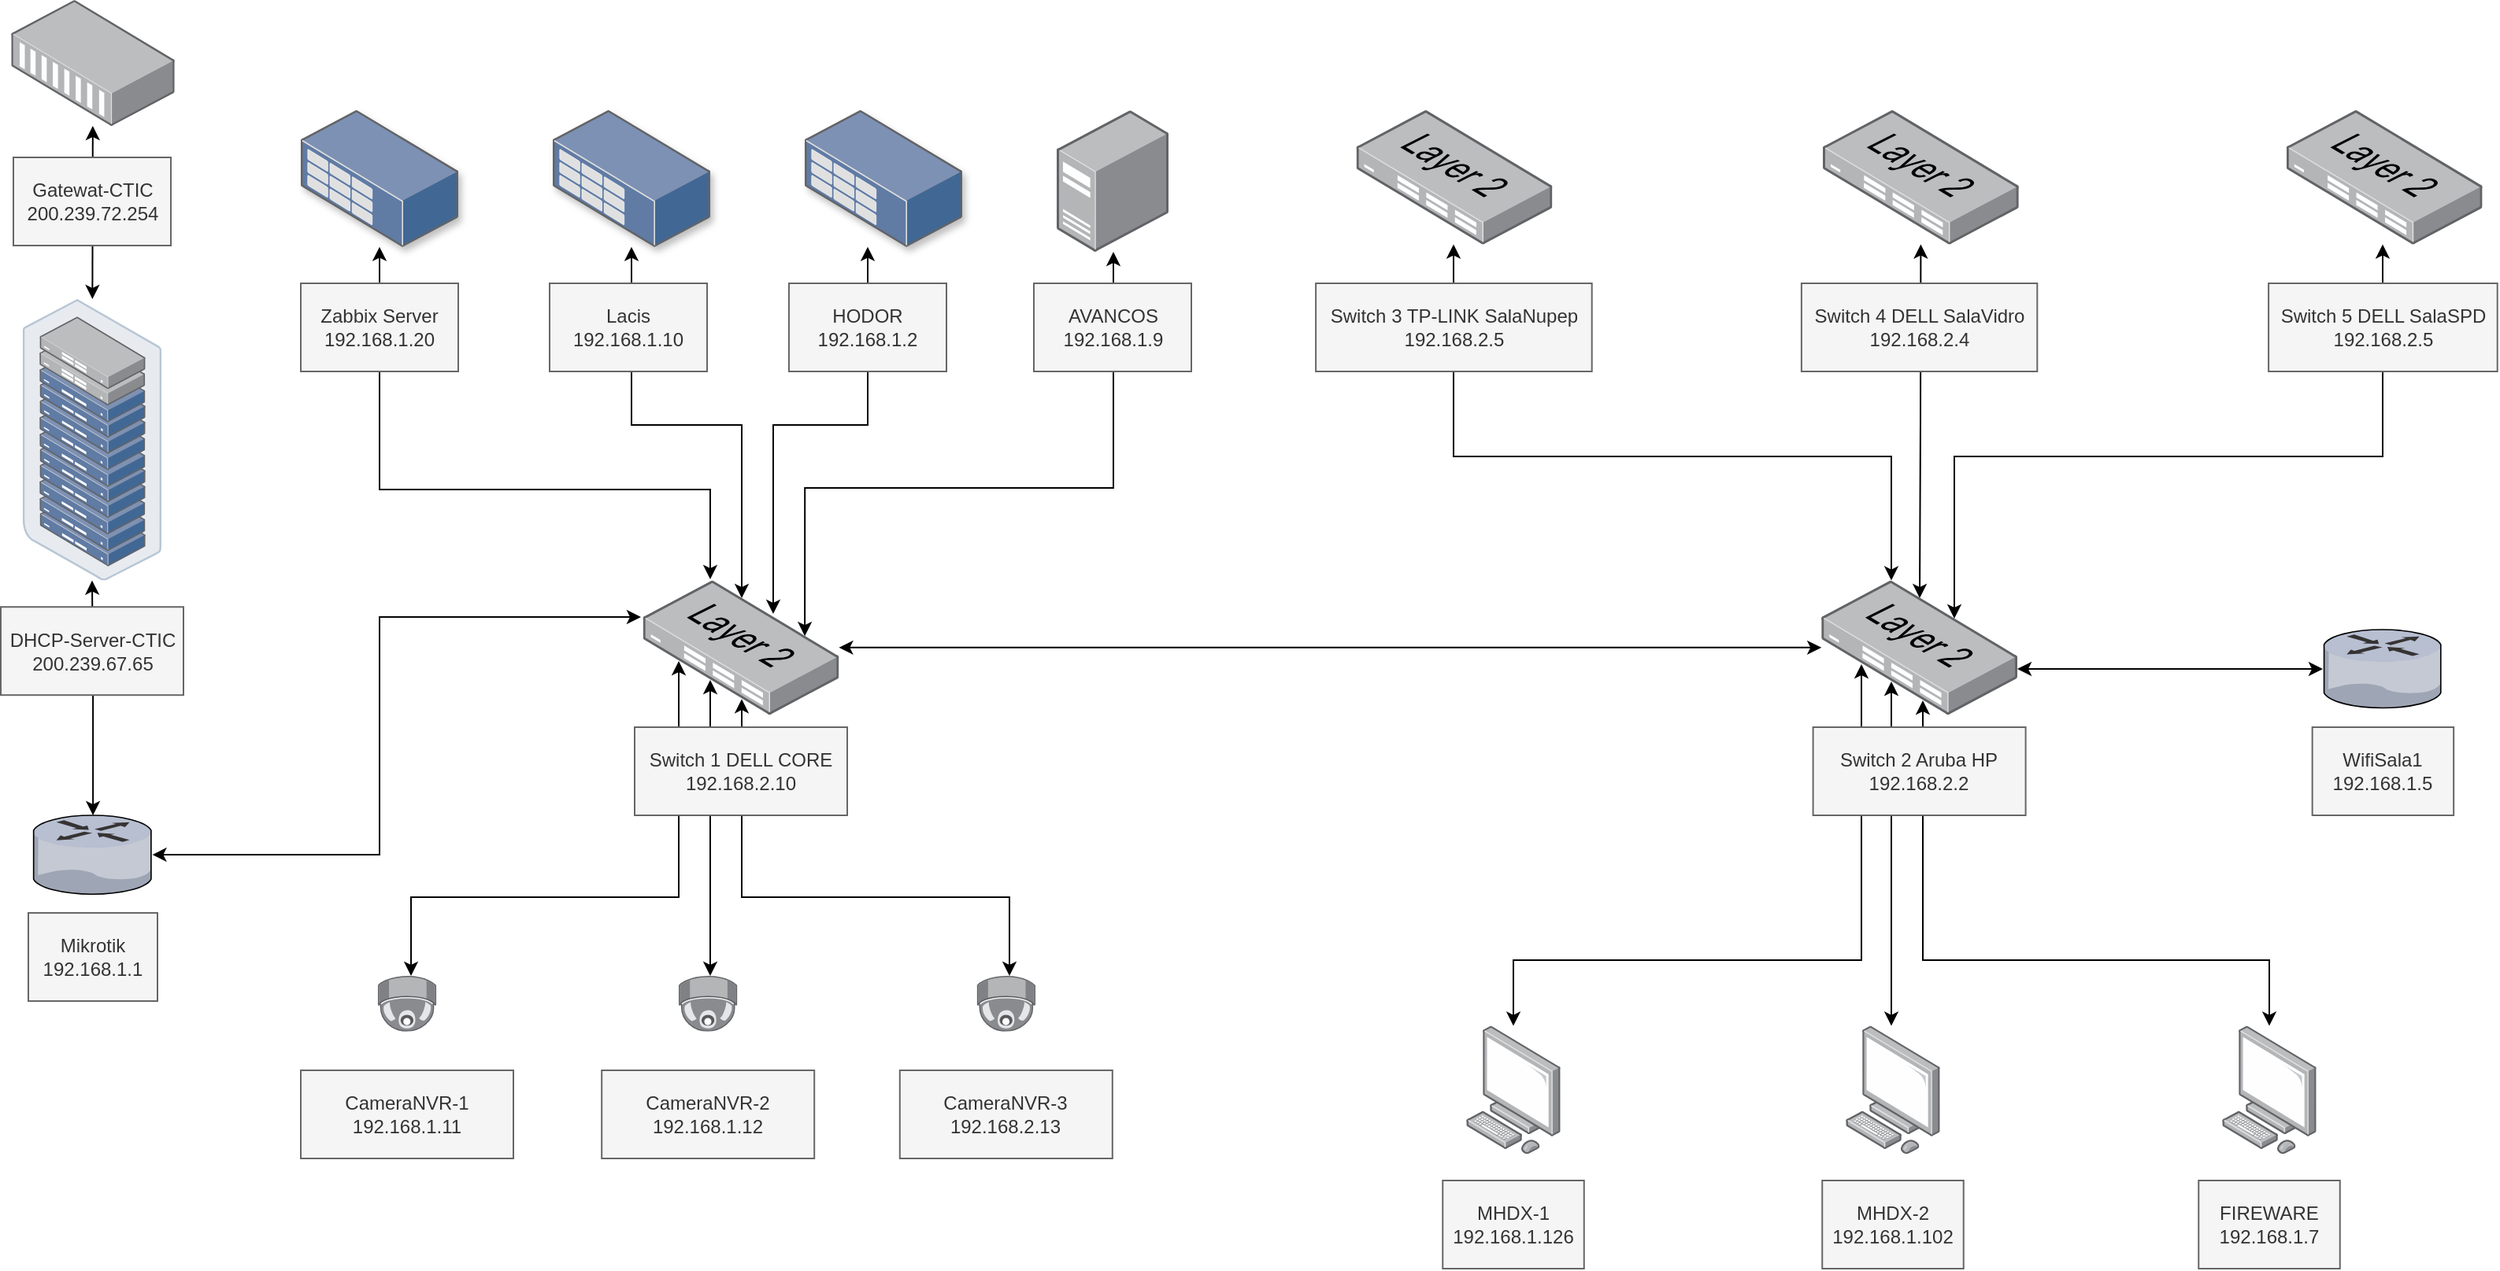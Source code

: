 <mxfile version="25.0.3">
  <diagram name="Página-1" id="fRqt6okrb9mPD8N35kbr">
    <mxGraphModel dx="751" dy="775" grid="1" gridSize="10" guides="1" tooltips="1" connect="1" arrows="1" fold="1" page="1" pageScale="1" pageWidth="827" pageHeight="1169" math="0" shadow="0">
      <root>
        <mxCell id="0" />
        <mxCell id="1" parent="0" />
        <mxCell id="uwY7hrbQD1UbHg95WHhm-1" style="edgeStyle=orthogonalEdgeStyle;rounded=0;orthogonalLoop=1;jettySize=auto;html=1;startArrow=classic;startFill=1;" parent="1" source="uwY7hrbQD1UbHg95WHhm-23" target="uwY7hrbQD1UbHg95WHhm-13" edge="1">
          <mxGeometry relative="1" as="geometry">
            <mxPoint x="97.007" y="546.674" as="sourcePoint" />
            <mxPoint x="249.5" y="450" as="targetPoint" />
          </mxGeometry>
        </mxCell>
        <mxCell id="uwY7hrbQD1UbHg95WHhm-2" style="rounded=0;orthogonalLoop=1;jettySize=auto;html=1;startArrow=classic;startFill=1;" parent="1" source="uwY7hrbQD1UbHg95WHhm-13" target="uwY7hrbQD1UbHg95WHhm-11" edge="1">
          <mxGeometry relative="1" as="geometry">
            <mxPoint x="97.5" y="220" as="sourcePoint" />
            <mxPoint x="130" y="130" as="targetPoint" />
          </mxGeometry>
        </mxCell>
        <mxCell id="uwY7hrbQD1UbHg95WHhm-3" value="&lt;div&gt;Gatewat-CTIC&lt;/div&gt;200.239.72.254" style="text;html=1;align=center;verticalAlign=middle;whiteSpace=wrap;rounded=0;fillColor=#f5f5f5;fontColor=#333333;strokeColor=#666666;fillStyle=solid;shadow=0;" parent="1" vertex="1">
          <mxGeometry x="47.5" y="130" width="100" height="56" as="geometry" />
        </mxCell>
        <mxCell id="uwY7hrbQD1UbHg95WHhm-4" value="&lt;div&gt;DHCP-Server-CTIC&lt;br&gt;&lt;/div&gt;200.239.67.65" style="text;html=1;align=center;verticalAlign=middle;whiteSpace=wrap;rounded=0;fillColor=#f5f5f5;fontColor=#333333;strokeColor=#666666;fillStyle=solid;shadow=0;" parent="1" vertex="1">
          <mxGeometry x="39.5" y="415.6" width="116" height="56" as="geometry" />
        </mxCell>
        <mxCell id="uwY7hrbQD1UbHg95WHhm-5" value="&lt;div&gt;Mikrotik&lt;/div&gt;&lt;div&gt;192.168.1.1&lt;/div&gt;" style="text;html=1;align=center;verticalAlign=middle;whiteSpace=wrap;rounded=0;fillColor=#f5f5f5;fontColor=#333333;strokeColor=#666666;fillStyle=solid;shadow=0;" parent="1" vertex="1">
          <mxGeometry x="57" y="610" width="82" height="56" as="geometry" />
        </mxCell>
        <mxCell id="uwY7hrbQD1UbHg95WHhm-6" style="edgeStyle=orthogonalEdgeStyle;rounded=0;orthogonalLoop=1;jettySize=auto;html=1;startArrow=classic;startFill=1;" parent="1" target="uwY7hrbQD1UbHg95WHhm-12" edge="1">
          <mxGeometry relative="1" as="geometry">
            <mxPoint x="240" y="360" as="targetPoint" />
            <mxPoint x="490" y="398" as="sourcePoint" />
            <Array as="points">
              <mxPoint x="490" y="341" />
              <mxPoint x="280" y="341" />
            </Array>
          </mxGeometry>
        </mxCell>
        <mxCell id="uwY7hrbQD1UbHg95WHhm-7" style="edgeStyle=orthogonalEdgeStyle;rounded=0;orthogonalLoop=1;jettySize=auto;html=1;startArrow=classic;startFill=1;endSize=6;startSize=6;sourcePerimeterSpacing=0;" parent="1" target="uwY7hrbQD1UbHg95WHhm-15" edge="1">
          <mxGeometry relative="1" as="geometry">
            <mxPoint x="510" y="410" as="sourcePoint" />
            <Array as="points">
              <mxPoint x="510" y="300" />
              <mxPoint x="440" y="300" />
            </Array>
          </mxGeometry>
        </mxCell>
        <mxCell id="uwY7hrbQD1UbHg95WHhm-8" style="edgeStyle=orthogonalEdgeStyle;rounded=0;orthogonalLoop=1;jettySize=auto;html=1;startArrow=classic;startFill=1;" parent="1" target="uwY7hrbQD1UbHg95WHhm-16" edge="1">
          <mxGeometry relative="1" as="geometry">
            <mxPoint x="530" y="420" as="sourcePoint" />
            <Array as="points">
              <mxPoint x="530" y="300" />
              <mxPoint x="590" y="300" />
            </Array>
          </mxGeometry>
        </mxCell>
        <mxCell id="uwY7hrbQD1UbHg95WHhm-9" style="edgeStyle=orthogonalEdgeStyle;rounded=0;orthogonalLoop=1;jettySize=auto;html=1;startArrow=classic;startFill=1;exitX=0.826;exitY=0.414;exitDx=0;exitDy=0;exitPerimeter=0;" parent="1" source="uwY7hrbQD1UbHg95WHhm-22" target="uwY7hrbQD1UbHg95WHhm-17" edge="1">
          <mxGeometry relative="1" as="geometry">
            <mxPoint x="550" y="380" as="sourcePoint" />
            <mxPoint x="730" y="290" as="targetPoint" />
            <Array as="points">
              <mxPoint x="550" y="340" />
              <mxPoint x="746" y="340" />
            </Array>
          </mxGeometry>
        </mxCell>
        <mxCell id="uwY7hrbQD1UbHg95WHhm-10" style="edgeStyle=orthogonalEdgeStyle;rounded=0;orthogonalLoop=1;jettySize=auto;html=1;startArrow=classic;startFill=1;" parent="1" source="uwY7hrbQD1UbHg95WHhm-23" edge="1">
          <mxGeometry relative="1" as="geometry">
            <mxPoint x="170" y="570" as="sourcePoint" />
            <mxPoint x="446" y="422" as="targetPoint" />
            <Array as="points">
              <mxPoint x="280" y="573" />
              <mxPoint x="280" y="422" />
            </Array>
          </mxGeometry>
        </mxCell>
        <mxCell id="uwY7hrbQD1UbHg95WHhm-11" value="" style="image;points=[];aspect=fixed;html=1;align=center;shadow=0;dashed=0;image=img/lib/allied_telesis/media_converters/Media_Converter_Modular.svg;imageBackground=none;imageBorder=none;" parent="1" vertex="1">
          <mxGeometry x="46.13" y="30" width="103.74" height="80" as="geometry" />
        </mxCell>
        <mxCell id="uwY7hrbQD1UbHg95WHhm-12" value="" style="image;points=[];aspect=fixed;html=1;align=center;shadow=1;dashed=0;image=img/lib/allied_telesis/storage/Datacenter_Server_Rack_Storage_Unit_Small.svg;imageBorder=none;imageBackground=none;" parent="1" vertex="1">
          <mxGeometry x="230" y="100" width="100" height="86.82" as="geometry" />
        </mxCell>
        <mxCell id="uwY7hrbQD1UbHg95WHhm-13" value="" style="image;points=[];aspect=fixed;html=1;align=center;shadow=0;dashed=0;image=img/lib/allied_telesis/storage/Datacenter_Server_Rack_ToR.svg;" parent="1" vertex="1">
          <mxGeometry x="53.4" y="220" width="88.2" height="178.8" as="geometry" />
        </mxCell>
        <mxCell id="uwY7hrbQD1UbHg95WHhm-14" value="&lt;div&gt;Zabbix Server&lt;br&gt;&lt;/div&gt;&lt;div&gt;192.168.1.20&lt;/div&gt;" style="text;html=1;align=center;verticalAlign=middle;whiteSpace=wrap;rounded=0;fillColor=#f5f5f5;fontColor=#333333;strokeColor=#666666;fillStyle=solid;shadow=0;" parent="1" vertex="1">
          <mxGeometry x="230" y="210.0" width="100" height="56" as="geometry" />
        </mxCell>
        <mxCell id="uwY7hrbQD1UbHg95WHhm-15" value="" style="image;points=[];aspect=fixed;html=1;align=center;shadow=1;dashed=0;image=img/lib/allied_telesis/storage/Datacenter_Server_Rack_Storage_Unit_Small.svg;" parent="1" vertex="1">
          <mxGeometry x="390" y="100" width="100" height="86.82" as="geometry" />
        </mxCell>
        <mxCell id="uwY7hrbQD1UbHg95WHhm-16" value="" style="image;points=[];aspect=fixed;html=1;align=center;shadow=1;dashed=0;image=img/lib/allied_telesis/storage/Datacenter_Server_Rack_Storage_Unit_Small.svg;" parent="1" vertex="1">
          <mxGeometry x="550" y="100" width="100" height="86.82" as="geometry" />
        </mxCell>
        <mxCell id="uwY7hrbQD1UbHg95WHhm-17" value="" style="image;points=[];aspect=fixed;html=1;align=center;shadow=0;dashed=0;image=img/lib/allied_telesis/computer_and_terminals/Server_Desktop.svg;imageBackground=none;" parent="1" vertex="1">
          <mxGeometry x="710" y="100" width="71" height="90" as="geometry" />
        </mxCell>
        <mxCell id="uwY7hrbQD1UbHg95WHhm-18" value="&lt;div&gt;Lacis&lt;br&gt;&lt;/div&gt;&lt;div&gt;192.168.1.10&lt;/div&gt;" style="text;html=1;align=center;verticalAlign=middle;whiteSpace=wrap;rounded=0;fillColor=#f5f5f5;fontColor=#333333;strokeColor=#666666;fillStyle=solid;shadow=0;" parent="1" vertex="1">
          <mxGeometry x="388" y="210.0" width="100" height="56" as="geometry" />
        </mxCell>
        <mxCell id="uwY7hrbQD1UbHg95WHhm-19" value="&lt;div&gt;HODOR&lt;br&gt;&lt;/div&gt;&lt;div&gt;192.168.1.2&lt;/div&gt;" style="text;html=1;align=center;verticalAlign=middle;whiteSpace=wrap;rounded=0;fillColor=#f5f5f5;fontColor=#333333;strokeColor=#666666;fillStyle=solid;shadow=0;" parent="1" vertex="1">
          <mxGeometry x="540" y="210.0" width="100" height="56" as="geometry" />
        </mxCell>
        <mxCell id="uwY7hrbQD1UbHg95WHhm-20" value="&lt;div&gt;AVANCOS&lt;/div&gt;&lt;div&gt;192.168.1.9&lt;br&gt;&lt;/div&gt;" style="text;html=1;align=center;verticalAlign=middle;whiteSpace=wrap;rounded=0;fillColor=#f5f5f5;fontColor=#333333;strokeColor=#666666;fillStyle=solid;shadow=0;" parent="1" vertex="1">
          <mxGeometry x="695.5" y="210" width="100" height="56" as="geometry" />
        </mxCell>
        <mxCell id="uwY7hrbQD1UbHg95WHhm-21" style="edgeStyle=orthogonalEdgeStyle;rounded=0;orthogonalLoop=1;jettySize=auto;html=1;startArrow=classic;startFill=1;" parent="1" source="uwY7hrbQD1UbHg95WHhm-22" target="uwY7hrbQD1UbHg95WHhm-37" edge="1">
          <mxGeometry relative="1" as="geometry" />
        </mxCell>
        <mxCell id="uwY7hrbQD1UbHg95WHhm-22" value="" style="image;points=[];aspect=fixed;html=1;align=center;shadow=0;dashed=0;image=img/lib/allied_telesis/switch/Switch_24_port_L2.svg;rotation=0;movable=1;resizable=1;rotatable=1;deletable=1;editable=1;locked=0;connectable=1;" parent="1" vertex="1">
          <mxGeometry x="447.3" y="398.8" width="124.4" height="85.27" as="geometry" />
        </mxCell>
        <mxCell id="uwY7hrbQD1UbHg95WHhm-23" value="" style="verticalLabelPosition=bottom;sketch=0;aspect=fixed;html=1;verticalAlign=top;strokeColor=none;align=center;outlineConnect=0;shape=mxgraph.citrix.router;fillColor=none;fontColor=#ffffff;fillStyle=auto;gradientColor=none;" parent="1" vertex="1">
          <mxGeometry x="60.25" y="548" width="75.5" height="50.1" as="geometry" />
        </mxCell>
        <mxCell id="uwY7hrbQD1UbHg95WHhm-24" style="edgeStyle=orthogonalEdgeStyle;rounded=0;orthogonalLoop=1;jettySize=auto;html=1;entryX=0.504;entryY=0.883;entryDx=0;entryDy=0;entryPerimeter=0;startArrow=classic;startFill=1;" parent="1" source="uwY7hrbQD1UbHg95WHhm-25" target="uwY7hrbQD1UbHg95WHhm-22" edge="1">
          <mxGeometry relative="1" as="geometry">
            <Array as="points">
              <mxPoint x="680" y="600" />
              <mxPoint x="510" y="600" />
            </Array>
          </mxGeometry>
        </mxCell>
        <mxCell id="uwY7hrbQD1UbHg95WHhm-25" value="" style="image;points=[];aspect=fixed;html=1;align=center;shadow=0;dashed=0;image=img/lib/allied_telesis/security/Surveillance_Camera_Ceiling.svg;" parent="1" vertex="1">
          <mxGeometry x="659.3" y="650" width="37.2" height="35.4" as="geometry" />
        </mxCell>
        <mxCell id="uwY7hrbQD1UbHg95WHhm-26" style="edgeStyle=orthogonalEdgeStyle;rounded=0;orthogonalLoop=1;jettySize=auto;html=1;startArrow=classic;startFill=1;" parent="1" source="uwY7hrbQD1UbHg95WHhm-27" edge="1">
          <mxGeometry relative="1" as="geometry">
            <mxPoint x="490" y="462" as="targetPoint" />
            <Array as="points">
              <mxPoint x="490" y="668" />
            </Array>
          </mxGeometry>
        </mxCell>
        <mxCell id="uwY7hrbQD1UbHg95WHhm-27" value="" style="image;points=[];aspect=fixed;html=1;align=center;shadow=0;dashed=0;image=img/lib/allied_telesis/security/Surveillance_Camera_Ceiling.svg;" parent="1" vertex="1">
          <mxGeometry x="470" y="650" width="37.2" height="35.4" as="geometry" />
        </mxCell>
        <mxCell id="uwY7hrbQD1UbHg95WHhm-28" style="edgeStyle=orthogonalEdgeStyle;rounded=0;orthogonalLoop=1;jettySize=auto;html=1;startArrow=classic;startFill=1;" parent="1" source="uwY7hrbQD1UbHg95WHhm-29" edge="1">
          <mxGeometry relative="1" as="geometry">
            <mxPoint x="470" y="450" as="targetPoint" />
            <Array as="points">
              <mxPoint x="300" y="600" />
              <mxPoint x="470" y="600" />
            </Array>
          </mxGeometry>
        </mxCell>
        <mxCell id="uwY7hrbQD1UbHg95WHhm-29" value="" style="image;points=[];aspect=fixed;html=1;align=center;shadow=0;dashed=0;image=img/lib/allied_telesis/security/Surveillance_Camera_Ceiling.svg;" parent="1" vertex="1">
          <mxGeometry x="278.9" y="650" width="37.2" height="35.4" as="geometry" />
        </mxCell>
        <mxCell id="uwY7hrbQD1UbHg95WHhm-30" value="&lt;div&gt;Switch 1 DELL CORE&lt;br&gt;&lt;/div&gt;&lt;div&gt;192.168.2.10&lt;/div&gt;" style="text;html=1;align=center;verticalAlign=middle;whiteSpace=wrap;rounded=0;fillColor=#f5f5f5;fontColor=#333333;strokeColor=#666666;fillStyle=solid;shadow=0;" parent="1" vertex="1">
          <mxGeometry x="442" y="492" width="135" height="56" as="geometry" />
        </mxCell>
        <mxCell id="uwY7hrbQD1UbHg95WHhm-31" value="&lt;div&gt;CameraNVR-1&lt;br&gt;&lt;/div&gt;&lt;div&gt;192.168.1.11&lt;/div&gt;" style="text;html=1;align=center;verticalAlign=middle;whiteSpace=wrap;rounded=0;fillColor=#f5f5f5;fontColor=#333333;strokeColor=#666666;fillStyle=solid;shadow=0;" parent="1" vertex="1">
          <mxGeometry x="230.0" y="710" width="135" height="56" as="geometry" />
        </mxCell>
        <mxCell id="uwY7hrbQD1UbHg95WHhm-32" value="&lt;div&gt;CameraNVR-2&lt;/div&gt;&lt;div&gt;192.168.1.12&lt;br&gt;&lt;/div&gt;" style="text;html=1;align=center;verticalAlign=middle;whiteSpace=wrap;rounded=0;fillColor=#f5f5f5;fontColor=#333333;strokeColor=#666666;fillStyle=solid;shadow=0;" parent="1" vertex="1">
          <mxGeometry x="421.1" y="710" width="135" height="56" as="geometry" />
        </mxCell>
        <mxCell id="uwY7hrbQD1UbHg95WHhm-33" value="&lt;div&gt;CameraNVR-3&lt;br&gt;&lt;/div&gt;&lt;div&gt;192.168.2.13&lt;/div&gt;" style="text;html=1;align=center;verticalAlign=middle;whiteSpace=wrap;rounded=0;fillColor=#f5f5f5;fontColor=#333333;strokeColor=#666666;fillStyle=solid;shadow=0;" parent="1" vertex="1">
          <mxGeometry x="610.4" y="710" width="135" height="56" as="geometry" />
        </mxCell>
        <mxCell id="uwY7hrbQD1UbHg95WHhm-34" style="edgeStyle=orthogonalEdgeStyle;rounded=0;orthogonalLoop=1;jettySize=auto;html=1;startArrow=classic;startFill=1;" parent="1" target="uwY7hrbQD1UbHg95WHhm-39" edge="1">
          <mxGeometry relative="1" as="geometry">
            <mxPoint x="1258" y="410" as="sourcePoint" />
          </mxGeometry>
        </mxCell>
        <mxCell id="uwY7hrbQD1UbHg95WHhm-35" style="edgeStyle=orthogonalEdgeStyle;rounded=0;orthogonalLoop=1;jettySize=auto;html=1;startArrow=classic;startFill=1;" parent="1" target="uwY7hrbQD1UbHg95WHhm-40" edge="1">
          <mxGeometry relative="1" as="geometry">
            <mxPoint x="1280" y="423" as="sourcePoint" />
            <Array as="points">
              <mxPoint x="1280" y="320" />
              <mxPoint x="1552" y="320" />
            </Array>
          </mxGeometry>
        </mxCell>
        <mxCell id="uwY7hrbQD1UbHg95WHhm-36" style="edgeStyle=orthogonalEdgeStyle;rounded=0;orthogonalLoop=1;jettySize=auto;html=1;startArrow=classic;startFill=1;" parent="1" source="uwY7hrbQD1UbHg95WHhm-37" edge="1">
          <mxGeometry relative="1" as="geometry">
            <mxPoint x="1514" y="455" as="targetPoint" />
            <Array as="points">
              <mxPoint x="1420" y="455" />
              <mxPoint x="1420" y="455" />
            </Array>
          </mxGeometry>
        </mxCell>
        <mxCell id="uwY7hrbQD1UbHg95WHhm-37" value="" style="image;points=[];aspect=fixed;html=1;align=center;shadow=0;dashed=0;image=img/lib/allied_telesis/switch/Switch_24_port_L2.svg;rotation=0;movable=1;resizable=1;rotatable=1;deletable=1;editable=1;locked=0;connectable=1;" parent="1" vertex="1">
          <mxGeometry x="1195.6" y="398.8" width="124.4" height="85.27" as="geometry" />
        </mxCell>
        <mxCell id="uwY7hrbQD1UbHg95WHhm-38" value="" style="image;points=[];aspect=fixed;html=1;align=center;shadow=0;dashed=0;image=img/lib/allied_telesis/switch/Switch_24_port_L2.svg;rotation=0;" parent="1" vertex="1">
          <mxGeometry x="900.3" y="100" width="124.4" height="85.27" as="geometry" />
        </mxCell>
        <mxCell id="uwY7hrbQD1UbHg95WHhm-39" value="" style="image;points=[];aspect=fixed;html=1;align=center;shadow=0;dashed=0;image=img/lib/allied_telesis/switch/Switch_24_port_L2.svg;rotation=0;" parent="1" vertex="1">
          <mxGeometry x="1196.5" y="100" width="124.4" height="85.27" as="geometry" />
        </mxCell>
        <mxCell id="uwY7hrbQD1UbHg95WHhm-40" value="" style="image;points=[];aspect=fixed;html=1;align=center;shadow=0;dashed=0;image=img/lib/allied_telesis/switch/Switch_24_port_L2.svg;rotation=0;" parent="1" vertex="1">
          <mxGeometry x="1490.9" y="100" width="124.4" height="85.27" as="geometry" />
        </mxCell>
        <mxCell id="uwY7hrbQD1UbHg95WHhm-41" value="&lt;div&gt;Switch 4 DELL SalaVidro&lt;br&gt;&lt;/div&gt;&lt;div&gt;192.168.2.4&lt;/div&gt;" style="text;html=1;align=center;verticalAlign=middle;whiteSpace=wrap;rounded=0;fillColor=#f5f5f5;fontColor=#333333;strokeColor=#666666;fillStyle=solid;shadow=0;" parent="1" vertex="1">
          <mxGeometry x="1182.95" y="210" width="149.7" height="56" as="geometry" />
        </mxCell>
        <mxCell id="uwY7hrbQD1UbHg95WHhm-42" value="&lt;div&gt;Switch 5 DELL SalaSPD&lt;br&gt;&lt;/div&gt;&lt;div&gt;192.168.2.5&lt;/div&gt;" style="text;html=1;align=center;verticalAlign=middle;whiteSpace=wrap;rounded=0;fillColor=#f5f5f5;fontColor=#333333;strokeColor=#666666;fillStyle=solid;shadow=0;" parent="1" vertex="1">
          <mxGeometry x="1479.55" y="210" width="145.3" height="56" as="geometry" />
        </mxCell>
        <mxCell id="uwY7hrbQD1UbHg95WHhm-43" value="" style="verticalLabelPosition=bottom;sketch=0;aspect=fixed;html=1;verticalAlign=top;strokeColor=none;align=center;outlineConnect=0;shape=mxgraph.citrix.router;fillColor=none;fontColor=#ffffff;fillStyle=auto;gradientColor=none;movable=1;resizable=1;rotatable=1;deletable=1;editable=1;locked=0;connectable=1;" parent="1" vertex="1">
          <mxGeometry x="1514.7" y="430" width="75" height="49.77" as="geometry" />
        </mxCell>
        <mxCell id="uwY7hrbQD1UbHg95WHhm-44" value="&lt;div&gt;WifiSala1&lt;br&gt;&lt;/div&gt;&lt;div&gt;192.168.1.5&lt;/div&gt;" style="text;html=1;align=center;verticalAlign=middle;whiteSpace=wrap;rounded=0;fillColor=#f5f5f5;fontColor=#333333;strokeColor=#666666;fillStyle=solid;shadow=0;" parent="1" vertex="1">
          <mxGeometry x="1507.33" y="492" width="89.75" height="56" as="geometry" />
        </mxCell>
        <mxCell id="uwY7hrbQD1UbHg95WHhm-45" style="edgeStyle=orthogonalEdgeStyle;rounded=0;orthogonalLoop=1;jettySize=auto;html=1;startArrow=classic;startFill=1;" parent="1" source="uwY7hrbQD1UbHg95WHhm-46" edge="1">
          <mxGeometry relative="1" as="geometry">
            <mxPoint x="1260" y="475" as="targetPoint" />
            <Array as="points">
              <mxPoint x="1400" y="640" />
              <mxPoint x="1261" y="640" />
            </Array>
          </mxGeometry>
        </mxCell>
        <mxCell id="uwY7hrbQD1UbHg95WHhm-46" value="" style="image;points=[];aspect=fixed;html=1;align=center;shadow=0;dashed=0;image=img/lib/allied_telesis/computer_and_terminals/Personal_Computer.svg;" parent="1" vertex="1">
          <mxGeometry x="1450" y="681.8" width="60" height="81.32" as="geometry" />
        </mxCell>
        <mxCell id="uwY7hrbQD1UbHg95WHhm-47" style="edgeStyle=orthogonalEdgeStyle;rounded=0;orthogonalLoop=1;jettySize=auto;html=1;startArrow=classic;startFill=1;" parent="1" source="uwY7hrbQD1UbHg95WHhm-48" edge="1">
          <mxGeometry relative="1" as="geometry">
            <mxPoint x="1240" y="463" as="targetPoint" />
            <Array as="points">
              <mxPoint x="1240" y="530" />
              <mxPoint x="1240" y="530" />
            </Array>
          </mxGeometry>
        </mxCell>
        <mxCell id="uwY7hrbQD1UbHg95WHhm-48" value="" style="image;points=[];aspect=fixed;html=1;align=center;shadow=0;dashed=0;image=img/lib/allied_telesis/computer_and_terminals/Personal_Computer.svg;" parent="1" vertex="1">
          <mxGeometry x="1211" y="681.8" width="60" height="81.32" as="geometry" />
        </mxCell>
        <mxCell id="uwY7hrbQD1UbHg95WHhm-49" style="edgeStyle=orthogonalEdgeStyle;rounded=0;orthogonalLoop=1;jettySize=auto;html=1;startArrow=classic;startFill=1;" parent="1" source="uwY7hrbQD1UbHg95WHhm-50" edge="1">
          <mxGeometry relative="1" as="geometry">
            <mxPoint x="1221" y="452" as="targetPoint" />
            <Array as="points">
              <mxPoint x="1000" y="640" />
              <mxPoint x="1221" y="640" />
            </Array>
          </mxGeometry>
        </mxCell>
        <mxCell id="uwY7hrbQD1UbHg95WHhm-50" value="" style="image;points=[];aspect=fixed;html=1;align=center;shadow=0;dashed=0;image=img/lib/allied_telesis/computer_and_terminals/Personal_Computer.svg;" parent="1" vertex="1">
          <mxGeometry x="970" y="681.8" width="60" height="81.32" as="geometry" />
        </mxCell>
        <mxCell id="uwY7hrbQD1UbHg95WHhm-51" value="&lt;div&gt;Switch 2 Aruba HP&lt;br&gt;&lt;/div&gt;&lt;div&gt;192.168.2.2&lt;/div&gt;" style="text;html=1;align=center;verticalAlign=middle;whiteSpace=wrap;rounded=0;fillColor=#f5f5f5;fontColor=#333333;strokeColor=#666666;fillStyle=solid;shadow=0;" parent="1" vertex="1">
          <mxGeometry x="1190.3" y="492" width="135" height="56" as="geometry" />
        </mxCell>
        <mxCell id="uwY7hrbQD1UbHg95WHhm-52" value="&lt;div&gt;MHDX-1&lt;br&gt;&lt;/div&gt;&lt;div&gt;192.168.1.126&lt;/div&gt;" style="text;html=1;align=center;verticalAlign=middle;whiteSpace=wrap;rounded=0;fillColor=#f5f5f5;fontColor=#333333;strokeColor=#666666;fillStyle=solid;shadow=0;" parent="1" vertex="1">
          <mxGeometry x="955.13" y="780" width="89.75" height="56" as="geometry" />
        </mxCell>
        <mxCell id="uwY7hrbQD1UbHg95WHhm-53" value="&lt;div&gt;MHDX-2&lt;br&gt;&lt;/div&gt;&lt;div&gt;192.168.1.102&lt;/div&gt;" style="text;html=1;align=center;verticalAlign=middle;whiteSpace=wrap;rounded=0;fillColor=#f5f5f5;fontColor=#333333;strokeColor=#666666;fillStyle=solid;shadow=0;" parent="1" vertex="1">
          <mxGeometry x="1196.12" y="780" width="89.75" height="56" as="geometry" />
        </mxCell>
        <mxCell id="uwY7hrbQD1UbHg95WHhm-54" value="&lt;div&gt;FIREWARE&lt;br&gt;&lt;/div&gt;&lt;div&gt;192.168.1.7&lt;/div&gt;" style="text;html=1;align=center;verticalAlign=middle;whiteSpace=wrap;rounded=0;fillColor=#f5f5f5;fontColor=#333333;strokeColor=#666666;fillStyle=solid;shadow=0;" parent="1" vertex="1">
          <mxGeometry x="1435.13" y="780" width="89.75" height="56" as="geometry" />
        </mxCell>
        <mxCell id="uwY7hrbQD1UbHg95WHhm-55" value="" style="edgeStyle=orthogonalEdgeStyle;rounded=0;orthogonalLoop=1;jettySize=auto;html=1;startArrow=classic;startFill=1;" parent="1" source="uwY7hrbQD1UbHg95WHhm-37" target="uwY7hrbQD1UbHg95WHhm-38" edge="1">
          <mxGeometry relative="1" as="geometry">
            <Array as="points">
              <mxPoint x="1240" y="320" />
              <mxPoint x="962" y="320" />
            </Array>
            <mxPoint x="1240" y="399" as="sourcePoint" />
            <mxPoint x="962" y="201" as="targetPoint" />
          </mxGeometry>
        </mxCell>
        <mxCell id="uwY7hrbQD1UbHg95WHhm-56" value="&lt;div&gt;Switch 3 TP-LINK SalaNupep&lt;br&gt;&lt;/div&gt;&lt;div&gt;192.168.2.5&lt;/div&gt;" style="text;html=1;align=center;verticalAlign=middle;whiteSpace=wrap;rounded=0;fillColor=#f5f5f5;fontColor=#333333;strokeColor=#666666;fillStyle=solid;shadow=0;" parent="1" vertex="1">
          <mxGeometry x="874.55" y="210" width="175.3" height="56" as="geometry" />
        </mxCell>
      </root>
    </mxGraphModel>
  </diagram>
</mxfile>
